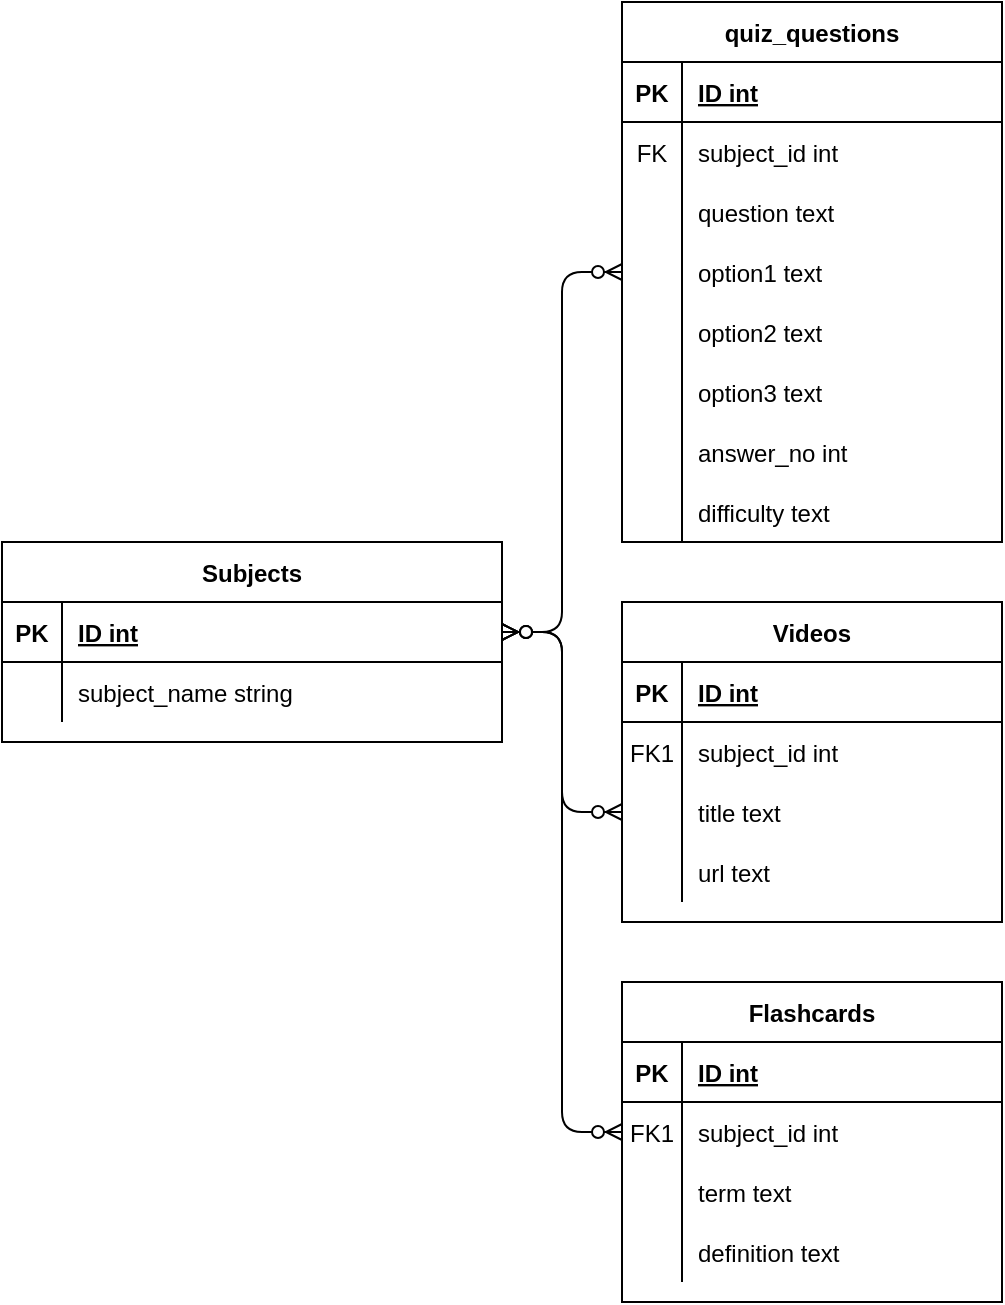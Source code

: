 <mxfile version="13.5.8" type="device"><diagram id="R2lEEEUBdFMjLlhIrx00" name="Page-1"><mxGraphModel dx="919" dy="685" grid="1" gridSize="10" guides="1" tooltips="1" connect="1" arrows="1" fold="1" page="1" pageScale="1" pageWidth="850" pageHeight="1100" math="0" shadow="0" extFonts="Permanent Marker^https://fonts.googleapis.com/css?family=Permanent+Marker"><root><mxCell id="0"/><mxCell id="1" parent="0"/><mxCell id="jBJMFhUWkIaOQXCYCwUV-2" value="quiz_questions" style="shape=table;startSize=30;container=1;collapsible=1;childLayout=tableLayout;fixedRows=1;rowLines=0;fontStyle=1;align=center;resizeLast=1;" vertex="1" parent="1"><mxGeometry x="330" y="40" width="190" height="270" as="geometry"/></mxCell><mxCell id="jBJMFhUWkIaOQXCYCwUV-3" value="" style="shape=partialRectangle;collapsible=0;dropTarget=0;pointerEvents=0;fillColor=none;top=0;left=0;bottom=1;right=0;points=[[0,0.5],[1,0.5]];portConstraint=eastwest;" vertex="1" parent="jBJMFhUWkIaOQXCYCwUV-2"><mxGeometry y="30" width="190" height="30" as="geometry"/></mxCell><mxCell id="jBJMFhUWkIaOQXCYCwUV-4" value="PK" style="shape=partialRectangle;connectable=0;fillColor=none;top=0;left=0;bottom=0;right=0;fontStyle=1;overflow=hidden;" vertex="1" parent="jBJMFhUWkIaOQXCYCwUV-3"><mxGeometry width="30" height="30" as="geometry"/></mxCell><mxCell id="jBJMFhUWkIaOQXCYCwUV-5" value="ID int" style="shape=partialRectangle;connectable=0;fillColor=none;top=0;left=0;bottom=0;right=0;align=left;spacingLeft=6;fontStyle=5;overflow=hidden;" vertex="1" parent="jBJMFhUWkIaOQXCYCwUV-3"><mxGeometry x="30" width="160" height="30" as="geometry"/></mxCell><mxCell id="jBJMFhUWkIaOQXCYCwUV-31" style="shape=partialRectangle;collapsible=0;dropTarget=0;pointerEvents=0;fillColor=none;top=0;left=0;bottom=0;right=0;points=[[0,0.5],[1,0.5]];portConstraint=eastwest;" vertex="1" parent="jBJMFhUWkIaOQXCYCwUV-2"><mxGeometry y="60" width="190" height="30" as="geometry"/></mxCell><mxCell id="jBJMFhUWkIaOQXCYCwUV-32" value="FK" style="shape=partialRectangle;connectable=0;fillColor=none;top=0;left=0;bottom=0;right=0;editable=1;overflow=hidden;" vertex="1" parent="jBJMFhUWkIaOQXCYCwUV-31"><mxGeometry width="30" height="30" as="geometry"/></mxCell><mxCell id="jBJMFhUWkIaOQXCYCwUV-33" value="subject_id int" style="shape=partialRectangle;connectable=0;fillColor=none;top=0;left=0;bottom=0;right=0;align=left;spacingLeft=6;overflow=hidden;" vertex="1" parent="jBJMFhUWkIaOQXCYCwUV-31"><mxGeometry x="30" width="160" height="30" as="geometry"/></mxCell><mxCell id="jBJMFhUWkIaOQXCYCwUV-6" value="" style="shape=partialRectangle;collapsible=0;dropTarget=0;pointerEvents=0;fillColor=none;top=0;left=0;bottom=0;right=0;points=[[0,0.5],[1,0.5]];portConstraint=eastwest;" vertex="1" parent="jBJMFhUWkIaOQXCYCwUV-2"><mxGeometry y="90" width="190" height="30" as="geometry"/></mxCell><mxCell id="jBJMFhUWkIaOQXCYCwUV-7" value="" style="shape=partialRectangle;connectable=0;fillColor=none;top=0;left=0;bottom=0;right=0;editable=1;overflow=hidden;" vertex="1" parent="jBJMFhUWkIaOQXCYCwUV-6"><mxGeometry width="30" height="30" as="geometry"/></mxCell><mxCell id="jBJMFhUWkIaOQXCYCwUV-8" value="question text" style="shape=partialRectangle;connectable=0;fillColor=none;top=0;left=0;bottom=0;right=0;align=left;spacingLeft=6;overflow=hidden;" vertex="1" parent="jBJMFhUWkIaOQXCYCwUV-6"><mxGeometry x="30" width="160" height="30" as="geometry"/></mxCell><mxCell id="jBJMFhUWkIaOQXCYCwUV-9" value="" style="shape=partialRectangle;collapsible=0;dropTarget=0;pointerEvents=0;fillColor=none;top=0;left=0;bottom=0;right=0;points=[[0,0.5],[1,0.5]];portConstraint=eastwest;" vertex="1" parent="jBJMFhUWkIaOQXCYCwUV-2"><mxGeometry y="120" width="190" height="30" as="geometry"/></mxCell><mxCell id="jBJMFhUWkIaOQXCYCwUV-10" value="" style="shape=partialRectangle;connectable=0;fillColor=none;top=0;left=0;bottom=0;right=0;editable=1;overflow=hidden;" vertex="1" parent="jBJMFhUWkIaOQXCYCwUV-9"><mxGeometry width="30" height="30" as="geometry"/></mxCell><mxCell id="jBJMFhUWkIaOQXCYCwUV-11" value="option1 text" style="shape=partialRectangle;connectable=0;fillColor=none;top=0;left=0;bottom=0;right=0;align=left;spacingLeft=6;overflow=hidden;" vertex="1" parent="jBJMFhUWkIaOQXCYCwUV-9"><mxGeometry x="30" width="160" height="30" as="geometry"/></mxCell><mxCell id="jBJMFhUWkIaOQXCYCwUV-12" value="" style="shape=partialRectangle;collapsible=0;dropTarget=0;pointerEvents=0;fillColor=none;top=0;left=0;bottom=0;right=0;points=[[0,0.5],[1,0.5]];portConstraint=eastwest;" vertex="1" parent="jBJMFhUWkIaOQXCYCwUV-2"><mxGeometry y="150" width="190" height="30" as="geometry"/></mxCell><mxCell id="jBJMFhUWkIaOQXCYCwUV-13" value="" style="shape=partialRectangle;connectable=0;fillColor=none;top=0;left=0;bottom=0;right=0;editable=1;overflow=hidden;" vertex="1" parent="jBJMFhUWkIaOQXCYCwUV-12"><mxGeometry width="30" height="30" as="geometry"/></mxCell><mxCell id="jBJMFhUWkIaOQXCYCwUV-14" value="option2 text" style="shape=partialRectangle;connectable=0;fillColor=none;top=0;left=0;bottom=0;right=0;align=left;spacingLeft=6;overflow=hidden;" vertex="1" parent="jBJMFhUWkIaOQXCYCwUV-12"><mxGeometry x="30" width="160" height="30" as="geometry"/></mxCell><mxCell id="jBJMFhUWkIaOQXCYCwUV-16" style="shape=partialRectangle;collapsible=0;dropTarget=0;pointerEvents=0;fillColor=none;top=0;left=0;bottom=0;right=0;points=[[0,0.5],[1,0.5]];portConstraint=eastwest;" vertex="1" parent="jBJMFhUWkIaOQXCYCwUV-2"><mxGeometry y="180" width="190" height="30" as="geometry"/></mxCell><mxCell id="jBJMFhUWkIaOQXCYCwUV-17" style="shape=partialRectangle;connectable=0;fillColor=none;top=0;left=0;bottom=0;right=0;editable=1;overflow=hidden;" vertex="1" parent="jBJMFhUWkIaOQXCYCwUV-16"><mxGeometry width="30" height="30" as="geometry"/></mxCell><mxCell id="jBJMFhUWkIaOQXCYCwUV-18" value="option3 text" style="shape=partialRectangle;connectable=0;fillColor=none;top=0;left=0;bottom=0;right=0;align=left;spacingLeft=6;overflow=hidden;" vertex="1" parent="jBJMFhUWkIaOQXCYCwUV-16"><mxGeometry x="30" width="160" height="30" as="geometry"/></mxCell><mxCell id="jBJMFhUWkIaOQXCYCwUV-28" style="shape=partialRectangle;collapsible=0;dropTarget=0;pointerEvents=0;fillColor=none;top=0;left=0;bottom=0;right=0;points=[[0,0.5],[1,0.5]];portConstraint=eastwest;" vertex="1" parent="jBJMFhUWkIaOQXCYCwUV-2"><mxGeometry y="210" width="190" height="30" as="geometry"/></mxCell><mxCell id="jBJMFhUWkIaOQXCYCwUV-29" style="shape=partialRectangle;connectable=0;fillColor=none;top=0;left=0;bottom=0;right=0;editable=1;overflow=hidden;" vertex="1" parent="jBJMFhUWkIaOQXCYCwUV-28"><mxGeometry width="30" height="30" as="geometry"/></mxCell><mxCell id="jBJMFhUWkIaOQXCYCwUV-30" value="answer_no int" style="shape=partialRectangle;connectable=0;fillColor=none;top=0;left=0;bottom=0;right=0;align=left;spacingLeft=6;overflow=hidden;" vertex="1" parent="jBJMFhUWkIaOQXCYCwUV-28"><mxGeometry x="30" width="160" height="30" as="geometry"/></mxCell><mxCell id="jBJMFhUWkIaOQXCYCwUV-25" style="shape=partialRectangle;collapsible=0;dropTarget=0;pointerEvents=0;fillColor=none;top=0;left=0;bottom=0;right=0;points=[[0,0.5],[1,0.5]];portConstraint=eastwest;" vertex="1" parent="jBJMFhUWkIaOQXCYCwUV-2"><mxGeometry y="240" width="190" height="30" as="geometry"/></mxCell><mxCell id="jBJMFhUWkIaOQXCYCwUV-26" style="shape=partialRectangle;connectable=0;fillColor=none;top=0;left=0;bottom=0;right=0;editable=1;overflow=hidden;" vertex="1" parent="jBJMFhUWkIaOQXCYCwUV-25"><mxGeometry width="30" height="30" as="geometry"/></mxCell><mxCell id="jBJMFhUWkIaOQXCYCwUV-27" value="difficulty text" style="shape=partialRectangle;connectable=0;fillColor=none;top=0;left=0;bottom=0;right=0;align=left;spacingLeft=6;overflow=hidden;" vertex="1" parent="jBJMFhUWkIaOQXCYCwUV-25"><mxGeometry x="30" width="160" height="30" as="geometry"/></mxCell><mxCell id="C-vyLk0tnHw3VtMMgP7b-13" value="Videos" style="shape=table;startSize=30;container=1;collapsible=1;childLayout=tableLayout;fixedRows=1;rowLines=0;fontStyle=1;align=center;resizeLast=1;" parent="1" vertex="1"><mxGeometry x="330" y="340" width="190" height="160" as="geometry"/></mxCell><mxCell id="C-vyLk0tnHw3VtMMgP7b-14" value="" style="shape=partialRectangle;collapsible=0;dropTarget=0;pointerEvents=0;fillColor=none;points=[[0,0.5],[1,0.5]];portConstraint=eastwest;top=0;left=0;right=0;bottom=1;" parent="C-vyLk0tnHw3VtMMgP7b-13" vertex="1"><mxGeometry y="30" width="190" height="30" as="geometry"/></mxCell><mxCell id="C-vyLk0tnHw3VtMMgP7b-15" value="PK" style="shape=partialRectangle;overflow=hidden;connectable=0;fillColor=none;top=0;left=0;bottom=0;right=0;fontStyle=1;" parent="C-vyLk0tnHw3VtMMgP7b-14" vertex="1"><mxGeometry width="30" height="30" as="geometry"/></mxCell><mxCell id="C-vyLk0tnHw3VtMMgP7b-16" value="ID int" style="shape=partialRectangle;overflow=hidden;connectable=0;fillColor=none;top=0;left=0;bottom=0;right=0;align=left;spacingLeft=6;fontStyle=5;" parent="C-vyLk0tnHw3VtMMgP7b-14" vertex="1"><mxGeometry x="30" width="160" height="30" as="geometry"/></mxCell><mxCell id="C-vyLk0tnHw3VtMMgP7b-17" value="" style="shape=partialRectangle;collapsible=0;dropTarget=0;pointerEvents=0;fillColor=none;points=[[0,0.5],[1,0.5]];portConstraint=eastwest;top=0;left=0;right=0;bottom=0;" parent="C-vyLk0tnHw3VtMMgP7b-13" vertex="1"><mxGeometry y="60" width="190" height="30" as="geometry"/></mxCell><mxCell id="C-vyLk0tnHw3VtMMgP7b-18" value="FK1" style="shape=partialRectangle;overflow=hidden;connectable=0;fillColor=none;top=0;left=0;bottom=0;right=0;" parent="C-vyLk0tnHw3VtMMgP7b-17" vertex="1"><mxGeometry width="30" height="30" as="geometry"/></mxCell><mxCell id="C-vyLk0tnHw3VtMMgP7b-19" value="subject_id int" style="shape=partialRectangle;overflow=hidden;connectable=0;fillColor=none;top=0;left=0;bottom=0;right=0;align=left;spacingLeft=6;" parent="C-vyLk0tnHw3VtMMgP7b-17" vertex="1"><mxGeometry x="30" width="160" height="30" as="geometry"/></mxCell><mxCell id="C-vyLk0tnHw3VtMMgP7b-20" value="" style="shape=partialRectangle;collapsible=0;dropTarget=0;pointerEvents=0;fillColor=none;points=[[0,0.5],[1,0.5]];portConstraint=eastwest;top=0;left=0;right=0;bottom=0;" parent="C-vyLk0tnHw3VtMMgP7b-13" vertex="1"><mxGeometry y="90" width="190" height="30" as="geometry"/></mxCell><mxCell id="C-vyLk0tnHw3VtMMgP7b-21" value="" style="shape=partialRectangle;overflow=hidden;connectable=0;fillColor=none;top=0;left=0;bottom=0;right=0;" parent="C-vyLk0tnHw3VtMMgP7b-20" vertex="1"><mxGeometry width="30" height="30" as="geometry"/></mxCell><mxCell id="C-vyLk0tnHw3VtMMgP7b-22" value="title text" style="shape=partialRectangle;overflow=hidden;connectable=0;fillColor=none;top=0;left=0;bottom=0;right=0;align=left;spacingLeft=6;" parent="C-vyLk0tnHw3VtMMgP7b-20" vertex="1"><mxGeometry x="30" width="160" height="30" as="geometry"/></mxCell><mxCell id="jBJMFhUWkIaOQXCYCwUV-35" style="shape=partialRectangle;collapsible=0;dropTarget=0;pointerEvents=0;fillColor=none;points=[[0,0.5],[1,0.5]];portConstraint=eastwest;top=0;left=0;right=0;bottom=0;" vertex="1" parent="C-vyLk0tnHw3VtMMgP7b-13"><mxGeometry y="120" width="190" height="30" as="geometry"/></mxCell><mxCell id="jBJMFhUWkIaOQXCYCwUV-36" style="shape=partialRectangle;overflow=hidden;connectable=0;fillColor=none;top=0;left=0;bottom=0;right=0;" vertex="1" parent="jBJMFhUWkIaOQXCYCwUV-35"><mxGeometry width="30" height="30" as="geometry"/></mxCell><mxCell id="jBJMFhUWkIaOQXCYCwUV-37" value="url text" style="shape=partialRectangle;overflow=hidden;connectable=0;fillColor=none;top=0;left=0;bottom=0;right=0;align=left;spacingLeft=6;" vertex="1" parent="jBJMFhUWkIaOQXCYCwUV-35"><mxGeometry x="30" width="160" height="30" as="geometry"/></mxCell><mxCell id="C-vyLk0tnHw3VtMMgP7b-2" value="Flashcards" style="shape=table;startSize=30;container=1;collapsible=1;childLayout=tableLayout;fixedRows=1;rowLines=0;fontStyle=1;align=center;resizeLast=1;" parent="1" vertex="1"><mxGeometry x="330" y="530" width="190" height="160" as="geometry"/></mxCell><mxCell id="C-vyLk0tnHw3VtMMgP7b-3" value="" style="shape=partialRectangle;collapsible=0;dropTarget=0;pointerEvents=0;fillColor=none;points=[[0,0.5],[1,0.5]];portConstraint=eastwest;top=0;left=0;right=0;bottom=1;" parent="C-vyLk0tnHw3VtMMgP7b-2" vertex="1"><mxGeometry y="30" width="190" height="30" as="geometry"/></mxCell><mxCell id="C-vyLk0tnHw3VtMMgP7b-4" value="PK" style="shape=partialRectangle;overflow=hidden;connectable=0;fillColor=none;top=0;left=0;bottom=0;right=0;fontStyle=1;" parent="C-vyLk0tnHw3VtMMgP7b-3" vertex="1"><mxGeometry width="30" height="30" as="geometry"/></mxCell><mxCell id="C-vyLk0tnHw3VtMMgP7b-5" value="ID int" style="shape=partialRectangle;overflow=hidden;connectable=0;fillColor=none;top=0;left=0;bottom=0;right=0;align=left;spacingLeft=6;fontStyle=5;" parent="C-vyLk0tnHw3VtMMgP7b-3" vertex="1"><mxGeometry x="30" width="160" height="30" as="geometry"/></mxCell><mxCell id="C-vyLk0tnHw3VtMMgP7b-6" value="" style="shape=partialRectangle;collapsible=0;dropTarget=0;pointerEvents=0;fillColor=none;points=[[0,0.5],[1,0.5]];portConstraint=eastwest;top=0;left=0;right=0;bottom=0;" parent="C-vyLk0tnHw3VtMMgP7b-2" vertex="1"><mxGeometry y="60" width="190" height="30" as="geometry"/></mxCell><mxCell id="C-vyLk0tnHw3VtMMgP7b-7" value="FK1" style="shape=partialRectangle;overflow=hidden;connectable=0;fillColor=none;top=0;left=0;bottom=0;right=0;" parent="C-vyLk0tnHw3VtMMgP7b-6" vertex="1"><mxGeometry width="30" height="30" as="geometry"/></mxCell><mxCell id="C-vyLk0tnHw3VtMMgP7b-8" value="subject_id int" style="shape=partialRectangle;overflow=hidden;connectable=0;fillColor=none;top=0;left=0;bottom=0;right=0;align=left;spacingLeft=6;" parent="C-vyLk0tnHw3VtMMgP7b-6" vertex="1"><mxGeometry x="30" width="160" height="30" as="geometry"/></mxCell><mxCell id="C-vyLk0tnHw3VtMMgP7b-9" value="" style="shape=partialRectangle;collapsible=0;dropTarget=0;pointerEvents=0;fillColor=none;points=[[0,0.5],[1,0.5]];portConstraint=eastwest;top=0;left=0;right=0;bottom=0;" parent="C-vyLk0tnHw3VtMMgP7b-2" vertex="1"><mxGeometry y="90" width="190" height="30" as="geometry"/></mxCell><mxCell id="C-vyLk0tnHw3VtMMgP7b-10" value="" style="shape=partialRectangle;overflow=hidden;connectable=0;fillColor=none;top=0;left=0;bottom=0;right=0;" parent="C-vyLk0tnHw3VtMMgP7b-9" vertex="1"><mxGeometry width="30" height="30" as="geometry"/></mxCell><mxCell id="C-vyLk0tnHw3VtMMgP7b-11" value="term text" style="shape=partialRectangle;overflow=hidden;connectable=0;fillColor=none;top=0;left=0;bottom=0;right=0;align=left;spacingLeft=6;" parent="C-vyLk0tnHw3VtMMgP7b-9" vertex="1"><mxGeometry x="30" width="160" height="30" as="geometry"/></mxCell><mxCell id="jBJMFhUWkIaOQXCYCwUV-38" style="shape=partialRectangle;collapsible=0;dropTarget=0;pointerEvents=0;fillColor=none;points=[[0,0.5],[1,0.5]];portConstraint=eastwest;top=0;left=0;right=0;bottom=0;" vertex="1" parent="C-vyLk0tnHw3VtMMgP7b-2"><mxGeometry y="120" width="190" height="30" as="geometry"/></mxCell><mxCell id="jBJMFhUWkIaOQXCYCwUV-39" style="shape=partialRectangle;overflow=hidden;connectable=0;fillColor=none;top=0;left=0;bottom=0;right=0;" vertex="1" parent="jBJMFhUWkIaOQXCYCwUV-38"><mxGeometry width="30" height="30" as="geometry"/></mxCell><mxCell id="jBJMFhUWkIaOQXCYCwUV-40" value="definition text" style="shape=partialRectangle;overflow=hidden;connectable=0;fillColor=none;top=0;left=0;bottom=0;right=0;align=left;spacingLeft=6;" vertex="1" parent="jBJMFhUWkIaOQXCYCwUV-38"><mxGeometry x="30" width="160" height="30" as="geometry"/></mxCell><mxCell id="C-vyLk0tnHw3VtMMgP7b-23" value="Subjects" style="shape=table;startSize=30;container=1;collapsible=1;childLayout=tableLayout;fixedRows=1;rowLines=0;fontStyle=1;align=center;resizeLast=1;" parent="1" vertex="1"><mxGeometry x="20" y="310" width="250" height="100" as="geometry"/></mxCell><mxCell id="C-vyLk0tnHw3VtMMgP7b-24" value="" style="shape=partialRectangle;collapsible=0;dropTarget=0;pointerEvents=0;fillColor=none;points=[[0,0.5],[1,0.5]];portConstraint=eastwest;top=0;left=0;right=0;bottom=1;" parent="C-vyLk0tnHw3VtMMgP7b-23" vertex="1"><mxGeometry y="30" width="250" height="30" as="geometry"/></mxCell><mxCell id="C-vyLk0tnHw3VtMMgP7b-25" value="PK" style="shape=partialRectangle;overflow=hidden;connectable=0;fillColor=none;top=0;left=0;bottom=0;right=0;fontStyle=1;" parent="C-vyLk0tnHw3VtMMgP7b-24" vertex="1"><mxGeometry width="30" height="30" as="geometry"/></mxCell><mxCell id="C-vyLk0tnHw3VtMMgP7b-26" value="ID int" style="shape=partialRectangle;overflow=hidden;connectable=0;fillColor=none;top=0;left=0;bottom=0;right=0;align=left;spacingLeft=6;fontStyle=5;" parent="C-vyLk0tnHw3VtMMgP7b-24" vertex="1"><mxGeometry x="30" width="220" height="30" as="geometry"/></mxCell><mxCell id="C-vyLk0tnHw3VtMMgP7b-27" value="" style="shape=partialRectangle;collapsible=0;dropTarget=0;pointerEvents=0;fillColor=none;points=[[0,0.5],[1,0.5]];portConstraint=eastwest;top=0;left=0;right=0;bottom=0;" parent="C-vyLk0tnHw3VtMMgP7b-23" vertex="1"><mxGeometry y="60" width="250" height="30" as="geometry"/></mxCell><mxCell id="C-vyLk0tnHw3VtMMgP7b-28" value="" style="shape=partialRectangle;overflow=hidden;connectable=0;fillColor=none;top=0;left=0;bottom=0;right=0;" parent="C-vyLk0tnHw3VtMMgP7b-27" vertex="1"><mxGeometry width="30" height="30" as="geometry"/></mxCell><mxCell id="C-vyLk0tnHw3VtMMgP7b-29" value="subject_name string" style="shape=partialRectangle;overflow=hidden;connectable=0;fillColor=none;top=0;left=0;bottom=0;right=0;align=left;spacingLeft=6;" parent="C-vyLk0tnHw3VtMMgP7b-27" vertex="1"><mxGeometry x="30" width="220" height="30" as="geometry"/></mxCell><mxCell id="jBJMFhUWkIaOQXCYCwUV-42" value="" style="edgeStyle=entityRelationEdgeStyle;fontSize=12;html=1;endArrow=ERzeroToMany;endFill=1;startArrow=ERzeroToMany;entryX=0;entryY=0.5;entryDx=0;entryDy=0;exitX=1;exitY=0.5;exitDx=0;exitDy=0;" edge="1" parent="1" source="C-vyLk0tnHw3VtMMgP7b-24" target="jBJMFhUWkIaOQXCYCwUV-9"><mxGeometry width="100" height="100" relative="1" as="geometry"><mxPoint x="140" y="280" as="sourcePoint"/><mxPoint x="240" y="180" as="targetPoint"/></mxGeometry></mxCell><mxCell id="jBJMFhUWkIaOQXCYCwUV-43" value="" style="edgeStyle=entityRelationEdgeStyle;fontSize=12;html=1;endArrow=ERzeroToMany;endFill=1;startArrow=ERzeroToMany;entryX=0;entryY=0.5;entryDx=0;entryDy=0;exitX=1;exitY=0.5;exitDx=0;exitDy=0;" edge="1" parent="1" source="C-vyLk0tnHw3VtMMgP7b-24" target="C-vyLk0tnHw3VtMMgP7b-20"><mxGeometry width="100" height="100" relative="1" as="geometry"><mxPoint x="130" y="580" as="sourcePoint"/><mxPoint x="230" y="480" as="targetPoint"/></mxGeometry></mxCell><mxCell id="jBJMFhUWkIaOQXCYCwUV-44" value="" style="edgeStyle=entityRelationEdgeStyle;fontSize=12;html=1;endArrow=ERzeroToMany;endFill=1;startArrow=ERzeroToMany;entryX=0;entryY=0.5;entryDx=0;entryDy=0;exitX=1;exitY=0.5;exitDx=0;exitDy=0;" edge="1" parent="1" source="C-vyLk0tnHw3VtMMgP7b-24" target="C-vyLk0tnHw3VtMMgP7b-6"><mxGeometry width="100" height="100" relative="1" as="geometry"><mxPoint x="120" y="600" as="sourcePoint"/><mxPoint x="220" y="500" as="targetPoint"/></mxGeometry></mxCell></root></mxGraphModel></diagram></mxfile>